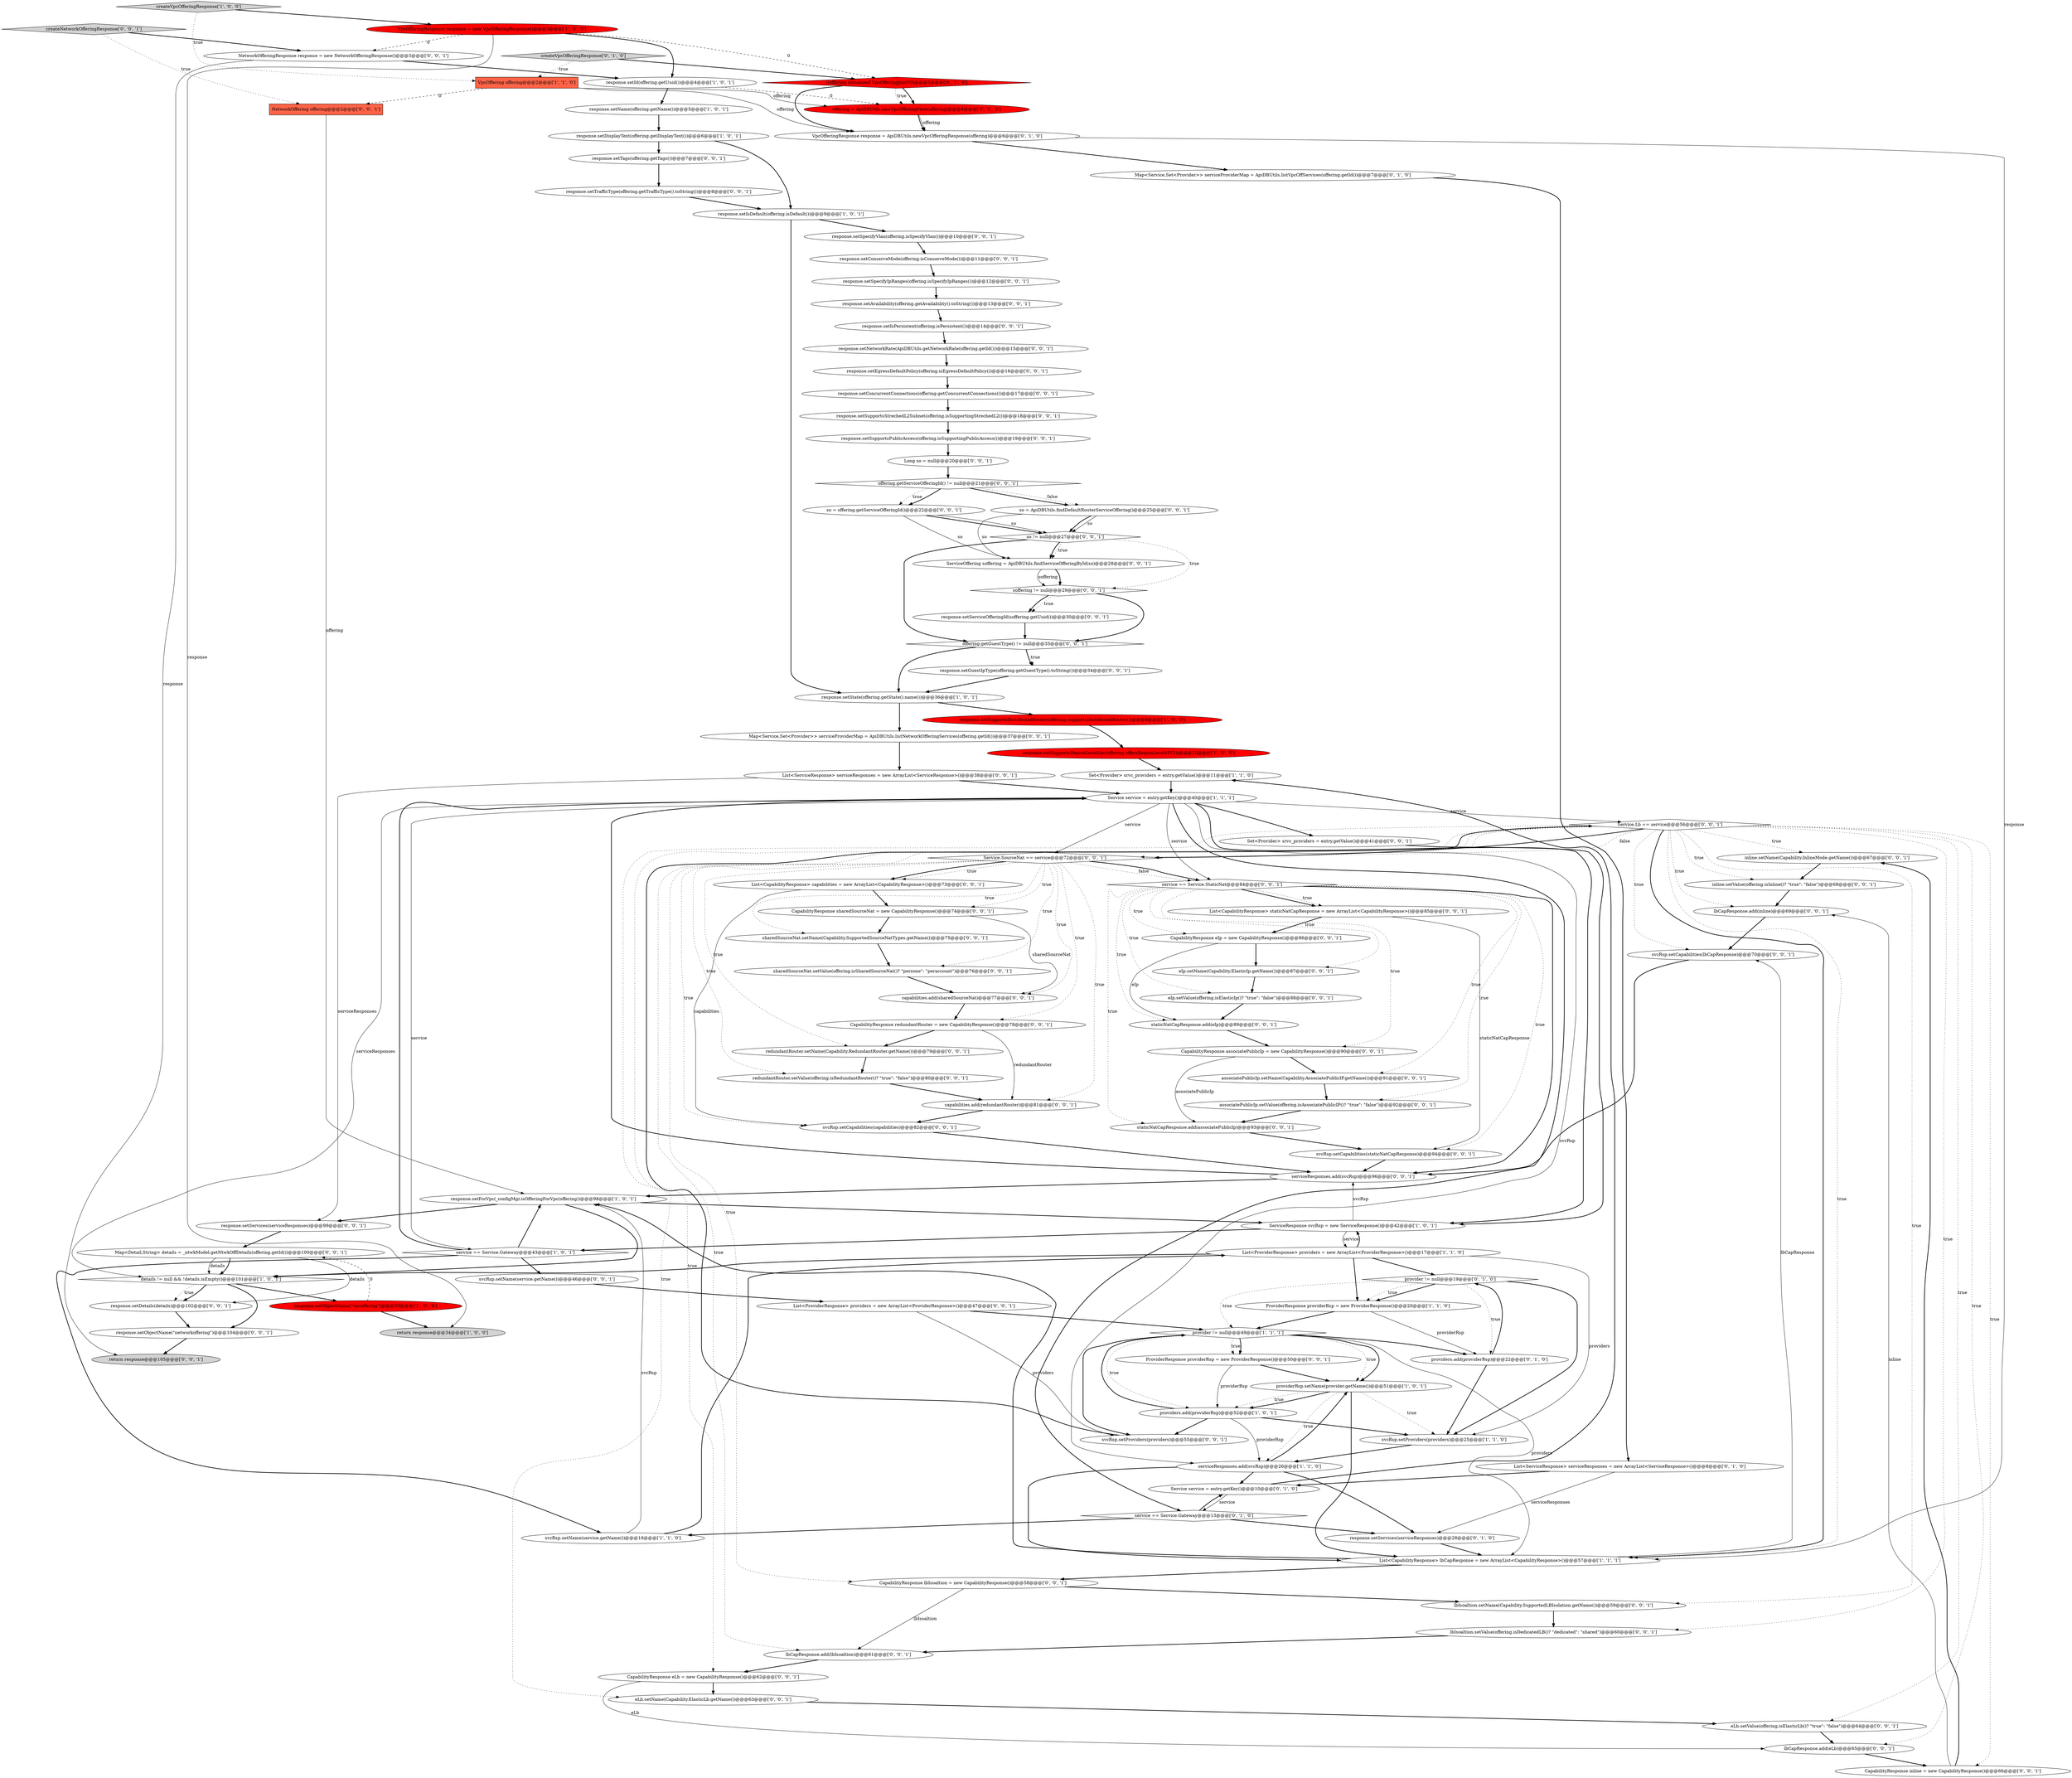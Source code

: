digraph {
17 [style = filled, label = "response.setSupportsDistributedRouter(offering.supportsDistributedRouter())@@@9@@@['1', '0', '0']", fillcolor = red, shape = ellipse image = "AAA1AAABBB1BBB"];
4 [style = filled, label = "VpcOfferingResponse response = new VpcOfferingResponse()@@@3@@@['1', '0', '0']", fillcolor = red, shape = ellipse image = "AAA1AAABBB1BBB"];
79 [style = filled, label = "eIp.setName(Capability.ElasticIp.getName())@@@87@@@['0', '0', '1']", fillcolor = white, shape = ellipse image = "AAA0AAABBB3BBB"];
41 [style = filled, label = "svcRsp.setCapabilities(capabilities)@@@82@@@['0', '0', '1']", fillcolor = white, shape = ellipse image = "AAA0AAABBB3BBB"];
72 [style = filled, label = "inline.setName(Capability.InlineMode.getName())@@@67@@@['0', '0', '1']", fillcolor = white, shape = ellipse image = "AAA0AAABBB3BBB"];
62 [style = filled, label = "CapabilityResponse lbIsoaltion = new CapabilityResponse()@@@58@@@['0', '0', '1']", fillcolor = white, shape = ellipse image = "AAA0AAABBB3BBB"];
92 [style = filled, label = "Service.Lb == service@@@56@@@['0', '0', '1']", fillcolor = white, shape = diamond image = "AAA0AAABBB3BBB"];
42 [style = filled, label = "response.setSpecifyIpRanges(offering.isSpecifyIpRanges())@@@12@@@['0', '0', '1']", fillcolor = white, shape = ellipse image = "AAA0AAABBB3BBB"];
86 [style = filled, label = "svcRsp.setProviders(providers)@@@55@@@['0', '0', '1']", fillcolor = white, shape = ellipse image = "AAA0AAABBB3BBB"];
93 [style = filled, label = "lbCapResponse.add(eLb)@@@65@@@['0', '0', '1']", fillcolor = white, shape = ellipse image = "AAA0AAABBB3BBB"];
96 [style = filled, label = "svcRsp.setCapabilities(lbCapResponse)@@@70@@@['0', '0', '1']", fillcolor = white, shape = ellipse image = "AAA0AAABBB3BBB"];
55 [style = filled, label = "response.setGuestIpType(offering.getGuestType().toString())@@@34@@@['0', '0', '1']", fillcolor = white, shape = ellipse image = "AAA0AAABBB3BBB"];
31 [style = filled, label = "provider != null@@@19@@@['0', '1', '0']", fillcolor = white, shape = diamond image = "AAA0AAABBB2BBB"];
83 [style = filled, label = "List<CapabilityResponse> capabilities = new ArrayList<CapabilityResponse>()@@@73@@@['0', '0', '1']", fillcolor = white, shape = ellipse image = "AAA0AAABBB3BBB"];
46 [style = filled, label = "CapabilityResponse redundantRouter = new CapabilityResponse()@@@78@@@['0', '0', '1']", fillcolor = white, shape = ellipse image = "AAA0AAABBB3BBB"];
48 [style = filled, label = "ServiceOffering soffering = ApiDBUtils.findServiceOfferingById(so)@@@28@@@['0', '0', '1']", fillcolor = white, shape = ellipse image = "AAA0AAABBB3BBB"];
7 [style = filled, label = "response.setDisplayText(offering.getDisplayText())@@@6@@@['1', '0', '1']", fillcolor = white, shape = ellipse image = "AAA0AAABBB1BBB"];
12 [style = filled, label = "Service service = entry.getKey()@@@40@@@['1', '1', '1']", fillcolor = white, shape = ellipse image = "AAA0AAABBB1BBB"];
61 [style = filled, label = "lbIsoaltion.setName(Capability.SupportedLBIsolation.getName())@@@59@@@['0', '0', '1']", fillcolor = white, shape = ellipse image = "AAA0AAABBB3BBB"];
69 [style = filled, label = "response.setEgressDefaultPolicy(offering.isEgressDefaultPolicy())@@@16@@@['0', '0', '1']", fillcolor = white, shape = ellipse image = "AAA0AAABBB3BBB"];
80 [style = filled, label = "so = ApiDBUtils.findDefaultRouterServiceOffering()@@@25@@@['0', '0', '1']", fillcolor = white, shape = ellipse image = "AAA0AAABBB3BBB"];
47 [style = filled, label = "capabilities.add(sharedSourceNat)@@@77@@@['0', '0', '1']", fillcolor = white, shape = ellipse image = "AAA0AAABBB3BBB"];
50 [style = filled, label = "soffering != null@@@29@@@['0', '0', '1']", fillcolor = white, shape = diamond image = "AAA0AAABBB3BBB"];
36 [style = filled, label = "Service service = entry.getKey()@@@10@@@['0', '1', '0']", fillcolor = white, shape = ellipse image = "AAA0AAABBB2BBB"];
37 [style = filled, label = "createVpcOfferingResponse['0', '1', '0']", fillcolor = lightgray, shape = diamond image = "AAA0AAABBB2BBB"];
106 [style = filled, label = "associatePublicIp.setValue(offering.isAssociatePublicIP()? \"true\": \"false\")@@@92@@@['0', '0', '1']", fillcolor = white, shape = ellipse image = "AAA0AAABBB3BBB"];
84 [style = filled, label = "NetworkOfferingResponse response = new NetworkOfferingResponse()@@@3@@@['0', '0', '1']", fillcolor = white, shape = ellipse image = "AAA0AAABBB3BBB"];
26 [style = filled, label = "response.setName(offering.getName())@@@5@@@['1', '0', '1']", fillcolor = white, shape = ellipse image = "AAA0AAABBB1BBB"];
110 [style = filled, label = "Service.SourceNat == service@@@72@@@['0', '0', '1']", fillcolor = white, shape = diamond image = "AAA0AAABBB3BBB"];
45 [style = filled, label = "response.setSupportsPublicAccess(offering.isSupportingPublicAccess())@@@19@@@['0', '0', '1']", fillcolor = white, shape = ellipse image = "AAA0AAABBB3BBB"];
51 [style = filled, label = "CapabilityResponse inline = new CapabilityResponse()@@@66@@@['0', '0', '1']", fillcolor = white, shape = ellipse image = "AAA0AAABBB3BBB"];
59 [style = filled, label = "redundantRouter.setName(Capability.RedundantRouter.getName())@@@79@@@['0', '0', '1']", fillcolor = white, shape = ellipse image = "AAA0AAABBB3BBB"];
85 [style = filled, label = "redundantRouter.setValue(offering.isRedundantRouter()? \"true\": \"false\")@@@80@@@['0', '0', '1']", fillcolor = white, shape = ellipse image = "AAA0AAABBB3BBB"];
99 [style = filled, label = "NetworkOffering offering@@@2@@@['0', '0', '1']", fillcolor = tomato, shape = box image = "AAA0AAABBB3BBB"];
15 [style = filled, label = "response.setObjectName(\"vpcoffering\")@@@33@@@['1', '0', '0']", fillcolor = red, shape = ellipse image = "AAA1AAABBB1BBB"];
2 [style = filled, label = "response.setSupportsRegionLevelVpc(offering.offersRegionLevelVPC())@@@10@@@['1', '0', '0']", fillcolor = red, shape = ellipse image = "AAA1AAABBB1BBB"];
27 [style = filled, label = "offering = ApiDBUtils.newVpcOfferingView(offering)@@@4@@@['0', '1', '0']", fillcolor = red, shape = ellipse image = "AAA1AAABBB2BBB"];
52 [style = filled, label = "so != null@@@27@@@['0', '0', '1']", fillcolor = white, shape = diamond image = "AAA0AAABBB3BBB"];
98 [style = filled, label = "eLb.setValue(offering.isElasticLb()? \"true\": \"false\")@@@64@@@['0', '0', '1']", fillcolor = white, shape = ellipse image = "AAA0AAABBB3BBB"];
25 [style = filled, label = "providerRsp.setName(provider.getName())@@@51@@@['1', '0', '1']", fillcolor = white, shape = ellipse image = "AAA0AAABBB1BBB"];
57 [style = filled, label = "response.setNetworkRate(ApiDBUtils.getNetworkRate(offering.getId()))@@@15@@@['0', '0', '1']", fillcolor = white, shape = ellipse image = "AAA0AAABBB3BBB"];
71 [style = filled, label = "response.setAvailability(offering.getAvailability().toString())@@@13@@@['0', '0', '1']", fillcolor = white, shape = ellipse image = "AAA0AAABBB3BBB"];
75 [style = filled, label = "Set<Provider> srvc_providers = entry.getValue()@@@41@@@['0', '0', '1']", fillcolor = white, shape = ellipse image = "AAA0AAABBB3BBB"];
78 [style = filled, label = "CapabilityResponse eLb = new CapabilityResponse()@@@62@@@['0', '0', '1']", fillcolor = white, shape = ellipse image = "AAA0AAABBB3BBB"];
101 [style = filled, label = "lbCapResponse.add(inline)@@@69@@@['0', '0', '1']", fillcolor = white, shape = ellipse image = "AAA0AAABBB3BBB"];
104 [style = filled, label = "ProviderResponse providerRsp = new ProviderResponse()@@@50@@@['0', '0', '1']", fillcolor = white, shape = ellipse image = "AAA0AAABBB3BBB"];
100 [style = filled, label = "lbCapResponse.add(lbIsoaltion)@@@61@@@['0', '0', '1']", fillcolor = white, shape = ellipse image = "AAA0AAABBB3BBB"];
95 [style = filled, label = "response.setServices(serviceResponses)@@@99@@@['0', '0', '1']", fillcolor = white, shape = ellipse image = "AAA0AAABBB3BBB"];
6 [style = filled, label = "response.setId(offering.getUuid())@@@4@@@['1', '0', '1']", fillcolor = white, shape = ellipse image = "AAA0AAABBB1BBB"];
40 [style = filled, label = "CapabilityResponse associatePublicIp = new CapabilityResponse()@@@90@@@['0', '0', '1']", fillcolor = white, shape = ellipse image = "AAA0AAABBB3BBB"];
24 [style = filled, label = "ProviderResponse providerRsp = new ProviderResponse()@@@20@@@['1', '1', '0']", fillcolor = white, shape = ellipse image = "AAA0AAABBB1BBB"];
10 [style = filled, label = "svcRsp.setProviders(providers)@@@25@@@['1', '1', '0']", fillcolor = white, shape = ellipse image = "AAA0AAABBB1BBB"];
39 [style = filled, label = "Map<Detail,String> details = _ntwkModel.getNtwkOffDetails(offering.getId())@@@100@@@['0', '0', '1']", fillcolor = white, shape = ellipse image = "AAA0AAABBB3BBB"];
44 [style = filled, label = "response.setSpecifyVlan(offering.isSpecifyVlan())@@@10@@@['0', '0', '1']", fillcolor = white, shape = ellipse image = "AAA0AAABBB3BBB"];
65 [style = filled, label = "staticNatCapResponse.add(associatePublicIp)@@@93@@@['0', '0', '1']", fillcolor = white, shape = ellipse image = "AAA0AAABBB3BBB"];
64 [style = filled, label = "CapabilityResponse sharedSourceNat = new CapabilityResponse()@@@74@@@['0', '0', '1']", fillcolor = white, shape = ellipse image = "AAA0AAABBB3BBB"];
5 [style = filled, label = "return response@@@34@@@['1', '0', '0']", fillcolor = lightgray, shape = ellipse image = "AAA0AAABBB1BBB"];
90 [style = filled, label = "return response@@@105@@@['0', '0', '1']", fillcolor = lightgray, shape = ellipse image = "AAA0AAABBB3BBB"];
97 [style = filled, label = "offering.getGuestType() != null@@@33@@@['0', '0', '1']", fillcolor = white, shape = diamond image = "AAA0AAABBB3BBB"];
108 [style = filled, label = "staticNatCapResponse.add(eIp)@@@89@@@['0', '0', '1']", fillcolor = white, shape = ellipse image = "AAA0AAABBB3BBB"];
91 [style = filled, label = "capabilities.add(redundantRouter)@@@81@@@['0', '0', '1']", fillcolor = white, shape = ellipse image = "AAA0AAABBB3BBB"];
103 [style = filled, label = "List<ServiceResponse> serviceResponses = new ArrayList<ServiceResponse>()@@@38@@@['0', '0', '1']", fillcolor = white, shape = ellipse image = "AAA0AAABBB3BBB"];
14 [style = filled, label = "svcRsp.setName(service.getName())@@@16@@@['1', '1', '0']", fillcolor = white, shape = ellipse image = "AAA0AAABBB1BBB"];
77 [style = filled, label = "serviceResponses.add(svcRsp)@@@96@@@['0', '0', '1']", fillcolor = white, shape = ellipse image = "AAA0AAABBB3BBB"];
38 [style = filled, label = "CapabilityResponse eIp = new CapabilityResponse()@@@86@@@['0', '0', '1']", fillcolor = white, shape = ellipse image = "AAA0AAABBB3BBB"];
89 [style = filled, label = "associatePublicIp.setName(Capability.AssociatePublicIP.getName())@@@91@@@['0', '0', '1']", fillcolor = white, shape = ellipse image = "AAA0AAABBB3BBB"];
105 [style = filled, label = "response.setServiceOfferingId(soffering.getUuid())@@@30@@@['0', '0', '1']", fillcolor = white, shape = ellipse image = "AAA0AAABBB3BBB"];
29 [style = filled, label = "response.setServices(serviceResponses)@@@28@@@['0', '1', '0']", fillcolor = white, shape = ellipse image = "AAA0AAABBB2BBB"];
58 [style = filled, label = "eLb.setName(Capability.ElasticLb.getName())@@@63@@@['0', '0', '1']", fillcolor = white, shape = ellipse image = "AAA0AAABBB3BBB"];
87 [style = filled, label = "Long so = null@@@20@@@['0', '0', '1']", fillcolor = white, shape = ellipse image = "AAA0AAABBB3BBB"];
21 [style = filled, label = "serviceResponses.add(svcRsp)@@@26@@@['1', '1', '0']", fillcolor = white, shape = ellipse image = "AAA0AAABBB1BBB"];
33 [style = filled, label = "VpcOfferingResponse response = ApiDBUtils.newVpcOfferingResponse(offering)@@@6@@@['0', '1', '0']", fillcolor = white, shape = ellipse image = "AAA0AAABBB2BBB"];
13 [style = filled, label = "details != null && !details.isEmpty()@@@101@@@['1', '0', '1']", fillcolor = white, shape = diamond image = "AAA0AAABBB1BBB"];
81 [style = filled, label = "inline.setValue(offering.isInline()? \"true\": \"false\")@@@68@@@['0', '0', '1']", fillcolor = white, shape = ellipse image = "AAA0AAABBB3BBB"];
63 [style = filled, label = "response.setConcurrentConnections(offering.getConcurrentConnections())@@@17@@@['0', '0', '1']", fillcolor = white, shape = ellipse image = "AAA0AAABBB3BBB"];
94 [style = filled, label = "response.setDetails(details)@@@102@@@['0', '0', '1']", fillcolor = white, shape = ellipse image = "AAA0AAABBB3BBB"];
74 [style = filled, label = "List<CapabilityResponse> staticNatCapResponse = new ArrayList<CapabilityResponse>()@@@85@@@['0', '0', '1']", fillcolor = white, shape = ellipse image = "AAA0AAABBB3BBB"];
109 [style = filled, label = "response.setConserveMode(offering.isConserveMode())@@@11@@@['0', '0', '1']", fillcolor = white, shape = ellipse image = "AAA0AAABBB3BBB"];
1 [style = filled, label = "VpcOffering offering@@@2@@@['1', '1', '0']", fillcolor = tomato, shape = box image = "AAA0AAABBB1BBB"];
66 [style = filled, label = "svcRsp.setCapabilities(staticNatCapResponse)@@@94@@@['0', '0', '1']", fillcolor = white, shape = ellipse image = "AAA0AAABBB3BBB"];
0 [style = filled, label = "provider != null@@@49@@@['1', '1', '1']", fillcolor = white, shape = diamond image = "AAA0AAABBB1BBB"];
73 [style = filled, label = "so = offering.getServiceOfferingId()@@@22@@@['0', '0', '1']", fillcolor = white, shape = ellipse image = "AAA0AAABBB3BBB"];
19 [style = filled, label = "service == Service.Gateway@@@43@@@['1', '0', '1']", fillcolor = white, shape = diamond image = "AAA0AAABBB1BBB"];
111 [style = filled, label = "createNetworkOfferingResponse['0', '0', '1']", fillcolor = lightgray, shape = diamond image = "AAA0AAABBB3BBB"];
35 [style = filled, label = "Map<Service,Set<Provider>> serviceProviderMap = ApiDBUtils.listVpcOffServices(offering.getId())@@@7@@@['0', '1', '0']", fillcolor = white, shape = ellipse image = "AAA0AAABBB2BBB"];
107 [style = filled, label = "svcRsp.setName(service.getName())@@@46@@@['0', '0', '1']", fillcolor = white, shape = ellipse image = "AAA0AAABBB3BBB"];
32 [style = filled, label = "providers.add(providerRsp)@@@22@@@['0', '1', '0']", fillcolor = white, shape = ellipse image = "AAA0AAABBB2BBB"];
11 [style = filled, label = "providers.add(providerRsp)@@@52@@@['1', '0', '1']", fillcolor = white, shape = ellipse image = "AAA0AAABBB1BBB"];
102 [style = filled, label = "response.setTrafficType(offering.getTrafficType().toString())@@@8@@@['0', '0', '1']", fillcolor = white, shape = ellipse image = "AAA0AAABBB3BBB"];
49 [style = filled, label = "List<ProviderResponse> providers = new ArrayList<ProviderResponse>()@@@47@@@['0', '0', '1']", fillcolor = white, shape = ellipse image = "AAA0AAABBB3BBB"];
8 [style = filled, label = "Set<Provider> srvc_providers = entry.getValue()@@@11@@@['1', '1', '0']", fillcolor = white, shape = ellipse image = "AAA0AAABBB1BBB"];
20 [style = filled, label = "response.setIsDefault(offering.isDefault())@@@9@@@['1', '0', '1']", fillcolor = white, shape = ellipse image = "AAA0AAABBB1BBB"];
60 [style = filled, label = "service == Service.StaticNat@@@84@@@['0', '0', '1']", fillcolor = white, shape = diamond image = "AAA0AAABBB3BBB"];
54 [style = filled, label = "eIp.setValue(offering.isElasticIp()? \"true\": \"false\")@@@88@@@['0', '0', '1']", fillcolor = white, shape = ellipse image = "AAA0AAABBB3BBB"];
16 [style = filled, label = "ServiceResponse svcRsp = new ServiceResponse()@@@42@@@['1', '0', '1']", fillcolor = white, shape = ellipse image = "AAA0AAABBB1BBB"];
82 [style = filled, label = "Map<Service,Set<Provider>> serviceProviderMap = ApiDBUtils.listNetworkOfferingServices(offering.getId())@@@37@@@['0', '0', '1']", fillcolor = white, shape = ellipse image = "AAA0AAABBB3BBB"];
28 [style = filled, label = "List<ServiceResponse> serviceResponses = new ArrayList<ServiceResponse>()@@@8@@@['0', '1', '0']", fillcolor = white, shape = ellipse image = "AAA0AAABBB2BBB"];
68 [style = filled, label = "response.setIsPersistent(offering.isPersistent())@@@14@@@['0', '0', '1']", fillcolor = white, shape = ellipse image = "AAA0AAABBB3BBB"];
43 [style = filled, label = "response.setObjectName(\"networkoffering\")@@@104@@@['0', '0', '1']", fillcolor = white, shape = ellipse image = "AAA0AAABBB3BBB"];
88 [style = filled, label = "lbIsoaltion.setValue(offering.isDedicatedLB()? \"dedicated\": \"shared\")@@@60@@@['0', '0', '1']", fillcolor = white, shape = ellipse image = "AAA0AAABBB3BBB"];
30 [style = filled, label = "!(offering instanceof VpcOfferingJoinVO)@@@3@@@['0', '1', '0']", fillcolor = red, shape = diamond image = "AAA1AAABBB2BBB"];
3 [style = filled, label = "response.setForVpc(_configMgr.isOfferingForVpc(offering))@@@98@@@['1', '0', '1']", fillcolor = white, shape = ellipse image = "AAA0AAABBB1BBB"];
67 [style = filled, label = "response.setSupportsStrechedL2Subnet(offering.isSupportingStrechedL2())@@@18@@@['0', '0', '1']", fillcolor = white, shape = ellipse image = "AAA0AAABBB3BBB"];
53 [style = filled, label = "sharedSourceNat.setName(Capability.SupportedSourceNatTypes.getName())@@@75@@@['0', '0', '1']", fillcolor = white, shape = ellipse image = "AAA0AAABBB3BBB"];
23 [style = filled, label = "response.setState(offering.getState().name())@@@36@@@['1', '0', '1']", fillcolor = white, shape = ellipse image = "AAA0AAABBB1BBB"];
9 [style = filled, label = "createVpcOfferingResponse['1', '0', '0']", fillcolor = lightgray, shape = diamond image = "AAA0AAABBB1BBB"];
56 [style = filled, label = "offering.getServiceOfferingId() != null@@@21@@@['0', '0', '1']", fillcolor = white, shape = diamond image = "AAA0AAABBB3BBB"];
34 [style = filled, label = "service == Service.Gateway@@@13@@@['0', '1', '0']", fillcolor = white, shape = diamond image = "AAA0AAABBB2BBB"];
22 [style = filled, label = "List<CapabilityResponse> lbCapResponse = new ArrayList<CapabilityResponse>()@@@57@@@['1', '1', '1']", fillcolor = white, shape = ellipse image = "AAA0AAABBB1BBB"];
70 [style = filled, label = "response.setTags(offering.getTags())@@@7@@@['0', '0', '1']", fillcolor = white, shape = ellipse image = "AAA0AAABBB3BBB"];
76 [style = filled, label = "sharedSourceNat.setValue(offering.isSharedSourceNat()? \"perzone\": \"peraccount\")@@@76@@@['0', '0', '1']", fillcolor = white, shape = ellipse image = "AAA0AAABBB3BBB"];
18 [style = filled, label = "List<ProviderResponse> providers = new ArrayList<ProviderResponse>()@@@17@@@['1', '1', '0']", fillcolor = white, shape = ellipse image = "AAA0AAABBB1BBB"];
52->97 [style = bold, label=""];
75->16 [style = bold, label=""];
102->20 [style = bold, label=""];
84->90 [style = solid, label="response"];
42->71 [style = bold, label=""];
58->98 [style = bold, label=""];
12->110 [style = solid, label="service"];
96->77 [style = bold, label=""];
25->22 [style = bold, label=""];
95->39 [style = bold, label=""];
11->86 [style = bold, label=""];
50->105 [style = dotted, label="true"];
62->61 [style = bold, label=""];
110->91 [style = dotted, label="true"];
110->64 [style = dotted, label="true"];
41->77 [style = bold, label=""];
4->30 [style = dashed, label="0"];
91->41 [style = bold, label=""];
64->53 [style = bold, label=""];
77->12 [style = bold, label=""];
88->100 [style = bold, label=""];
37->1 [style = dotted, label="true"];
49->0 [style = bold, label=""];
92->81 [style = dotted, label="true"];
3->16 [style = bold, label=""];
51->101 [style = solid, label="inline"];
60->38 [style = dotted, label="true"];
0->25 [style = dotted, label="true"];
25->11 [style = dotted, label="true"];
92->58 [style = dotted, label="true"];
44->109 [style = bold, label=""];
64->47 [style = solid, label="sharedSourceNat"];
39->94 [style = solid, label="details"];
92->72 [style = dotted, label="true"];
3->95 [style = bold, label=""];
89->106 [style = bold, label=""];
7->70 [style = bold, label=""];
55->23 [style = bold, label=""];
21->36 [style = bold, label=""];
49->86 [style = solid, label="providers"];
0->25 [style = bold, label=""];
0->86 [style = bold, label=""];
59->85 [style = bold, label=""];
92->51 [style = dotted, label="true"];
93->51 [style = bold, label=""];
52->48 [style = dotted, label="true"];
92->61 [style = dotted, label="true"];
23->17 [style = bold, label=""];
27->33 [style = bold, label=""];
83->64 [style = bold, label=""];
108->40 [style = bold, label=""];
78->58 [style = bold, label=""];
60->106 [style = dotted, label="true"];
0->11 [style = dotted, label="true"];
19->3 [style = bold, label=""];
46->59 [style = bold, label=""];
25->21 [style = dotted, label="true"];
92->110 [style = dotted, label="false"];
27->33 [style = solid, label="offering"];
18->31 [style = bold, label=""];
106->65 [style = bold, label=""];
43->90 [style = bold, label=""];
1->33 [style = solid, label="offering"];
28->36 [style = bold, label=""];
26->7 [style = bold, label=""];
38->79 [style = bold, label=""];
12->19 [style = solid, label="service"];
19->12 [style = bold, label=""];
24->0 [style = bold, label=""];
54->108 [style = bold, label=""];
30->27 [style = bold, label=""];
110->60 [style = dotted, label="false"];
0->22 [style = solid, label="providers"];
73->48 [style = solid, label="so"];
48->50 [style = bold, label=""];
105->97 [style = bold, label=""];
98->93 [style = bold, label=""];
76->47 [style = bold, label=""];
65->66 [style = bold, label=""];
10->21 [style = bold, label=""];
92->100 [style = dotted, label="true"];
21->25 [style = bold, label=""];
110->60 [style = bold, label=""];
40->89 [style = bold, label=""];
16->19 [style = bold, label=""];
85->91 [style = bold, label=""];
104->11 [style = solid, label="providerRsp"];
92->88 [style = dotted, label="true"];
32->10 [style = bold, label=""];
45->87 [style = bold, label=""];
11->21 [style = solid, label="providerRsp"];
60->74 [style = bold, label=""];
1->27 [style = solid, label="offering"];
12->60 [style = solid, label="service"];
60->77 [style = bold, label=""];
80->52 [style = solid, label="so"];
35->28 [style = bold, label=""];
92->62 [style = dotted, label="true"];
92->110 [style = bold, label=""];
21->29 [style = bold, label=""];
92->98 [style = dotted, label="true"];
20->23 [style = bold, label=""];
17->2 [style = bold, label=""];
19->107 [style = bold, label=""];
71->68 [style = bold, label=""];
12->75 [style = bold, label=""];
21->22 [style = bold, label=""];
99->3 [style = solid, label="offering"];
74->66 [style = solid, label="staticNatCapResponse"];
110->83 [style = dotted, label="true"];
13->43 [style = bold, label=""];
6->27 [style = dashed, label="0"];
34->36 [style = bold, label=""];
52->48 [style = bold, label=""];
110->83 [style = bold, label=""];
50->97 [style = bold, label=""];
94->43 [style = bold, label=""];
92->96 [style = dotted, label="true"];
79->54 [style = bold, label=""];
74->38 [style = bold, label=""];
14->18 [style = bold, label=""];
34->14 [style = bold, label=""];
13->15 [style = bold, label=""];
97->55 [style = bold, label=""];
25->10 [style = dotted, label="true"];
110->46 [style = dotted, label="true"];
103->12 [style = bold, label=""];
18->10 [style = solid, label="providers"];
67->45 [style = bold, label=""];
32->31 [style = bold, label=""];
60->40 [style = dotted, label="true"];
57->69 [style = bold, label=""];
73->52 [style = bold, label=""];
80->52 [style = bold, label=""];
110->53 [style = dotted, label="true"];
34->29 [style = bold, label=""];
97->23 [style = bold, label=""];
18->24 [style = bold, label=""];
60->66 [style = dotted, label="true"];
6->26 [style = bold, label=""];
111->99 [style = dotted, label="true"];
30->33 [style = bold, label=""];
0->104 [style = dotted, label="true"];
92->93 [style = dotted, label="true"];
12->13 [style = solid, label="serviceResponses"];
39->13 [style = bold, label=""];
37->30 [style = bold, label=""];
31->24 [style = bold, label=""];
1->99 [style = dashed, label="0"];
92->101 [style = dotted, label="true"];
61->88 [style = bold, label=""];
110->85 [style = dotted, label="true"];
7->20 [style = bold, label=""];
51->72 [style = bold, label=""];
16->18 [style = solid, label="service"];
53->76 [style = bold, label=""];
78->93 [style = solid, label="eLb"];
60->74 [style = dotted, label="true"];
60->54 [style = dotted, label="true"];
31->0 [style = dotted, label="true"];
60->79 [style = dotted, label="true"];
111->84 [style = bold, label=""];
13->94 [style = dotted, label="true"];
101->96 [style = bold, label=""];
52->50 [style = dotted, label="true"];
36->34 [style = solid, label="service"];
19->14 [style = bold, label=""];
72->81 [style = bold, label=""];
56->73 [style = dotted, label="true"];
97->55 [style = dotted, label="true"];
11->10 [style = bold, label=""];
31->10 [style = bold, label=""];
12->21 [style = solid, label="svcRsp"];
73->52 [style = solid, label="so"];
63->67 [style = bold, label=""];
9->1 [style = dotted, label="true"];
4->84 [style = dashed, label="0"];
56->80 [style = bold, label=""];
36->8 [style = bold, label=""];
110->47 [style = dotted, label="true"];
15->39 [style = dashed, label="0"];
0->32 [style = bold, label=""];
103->95 [style = solid, label="serviceResponses"];
46->91 [style = solid, label="redundantRouter"];
23->82 [style = bold, label=""];
8->12 [style = bold, label=""];
110->59 [style = dotted, label="true"];
77->3 [style = bold, label=""];
104->25 [style = bold, label=""];
18->16 [style = bold, label=""];
12->92 [style = solid, label="service"];
48->50 [style = solid, label="soffering"];
66->77 [style = bold, label=""];
62->100 [style = solid, label="lbIsoaltion"];
92->22 [style = bold, label=""];
33->35 [style = bold, label=""];
56->73 [style = bold, label=""];
81->101 [style = bold, label=""];
4->6 [style = bold, label=""];
30->27 [style = dotted, label="true"];
9->4 [style = bold, label=""];
22->96 [style = solid, label="lbCapResponse"];
50->105 [style = bold, label=""];
28->29 [style = solid, label="serviceResponses"];
60->65 [style = dotted, label="true"];
47->46 [style = bold, label=""];
12->34 [style = bold, label=""];
92->78 [style = dotted, label="true"];
60->89 [style = dotted, label="true"];
12->16 [style = bold, label=""];
14->3 [style = solid, label="svcRsp"];
38->108 [style = solid, label="eIp"];
100->78 [style = bold, label=""];
56->80 [style = dotted, label="false"];
13->94 [style = bold, label=""];
92->22 [style = dotted, label="true"];
20->44 [style = bold, label=""];
15->5 [style = bold, label=""];
87->56 [style = bold, label=""];
16->77 [style = solid, label="svcRsp"];
31->32 [style = dotted, label="true"];
68->57 [style = bold, label=""];
60->108 [style = dotted, label="true"];
22->3 [style = bold, label=""];
86->92 [style = bold, label=""];
33->22 [style = solid, label="response"];
11->0 [style = bold, label=""];
110->41 [style = dotted, label="true"];
24->32 [style = solid, label="providerRsp"];
22->62 [style = bold, label=""];
40->65 [style = solid, label="associatePublicIp"];
83->41 [style = solid, label="capabilities"];
39->13 [style = solid, label="details"];
25->11 [style = bold, label=""];
110->76 [style = dotted, label="true"];
84->6 [style = bold, label=""];
80->48 [style = solid, label="so"];
18->13 [style = bold, label=""];
0->104 [style = bold, label=""];
3->13 [style = bold, label=""];
107->49 [style = bold, label=""];
109->42 [style = bold, label=""];
31->24 [style = dotted, label="true"];
29->22 [style = bold, label=""];
82->103 [style = bold, label=""];
4->5 [style = solid, label="response"];
69->63 [style = bold, label=""];
70->102 [style = bold, label=""];
2->8 [style = bold, label=""];
}
